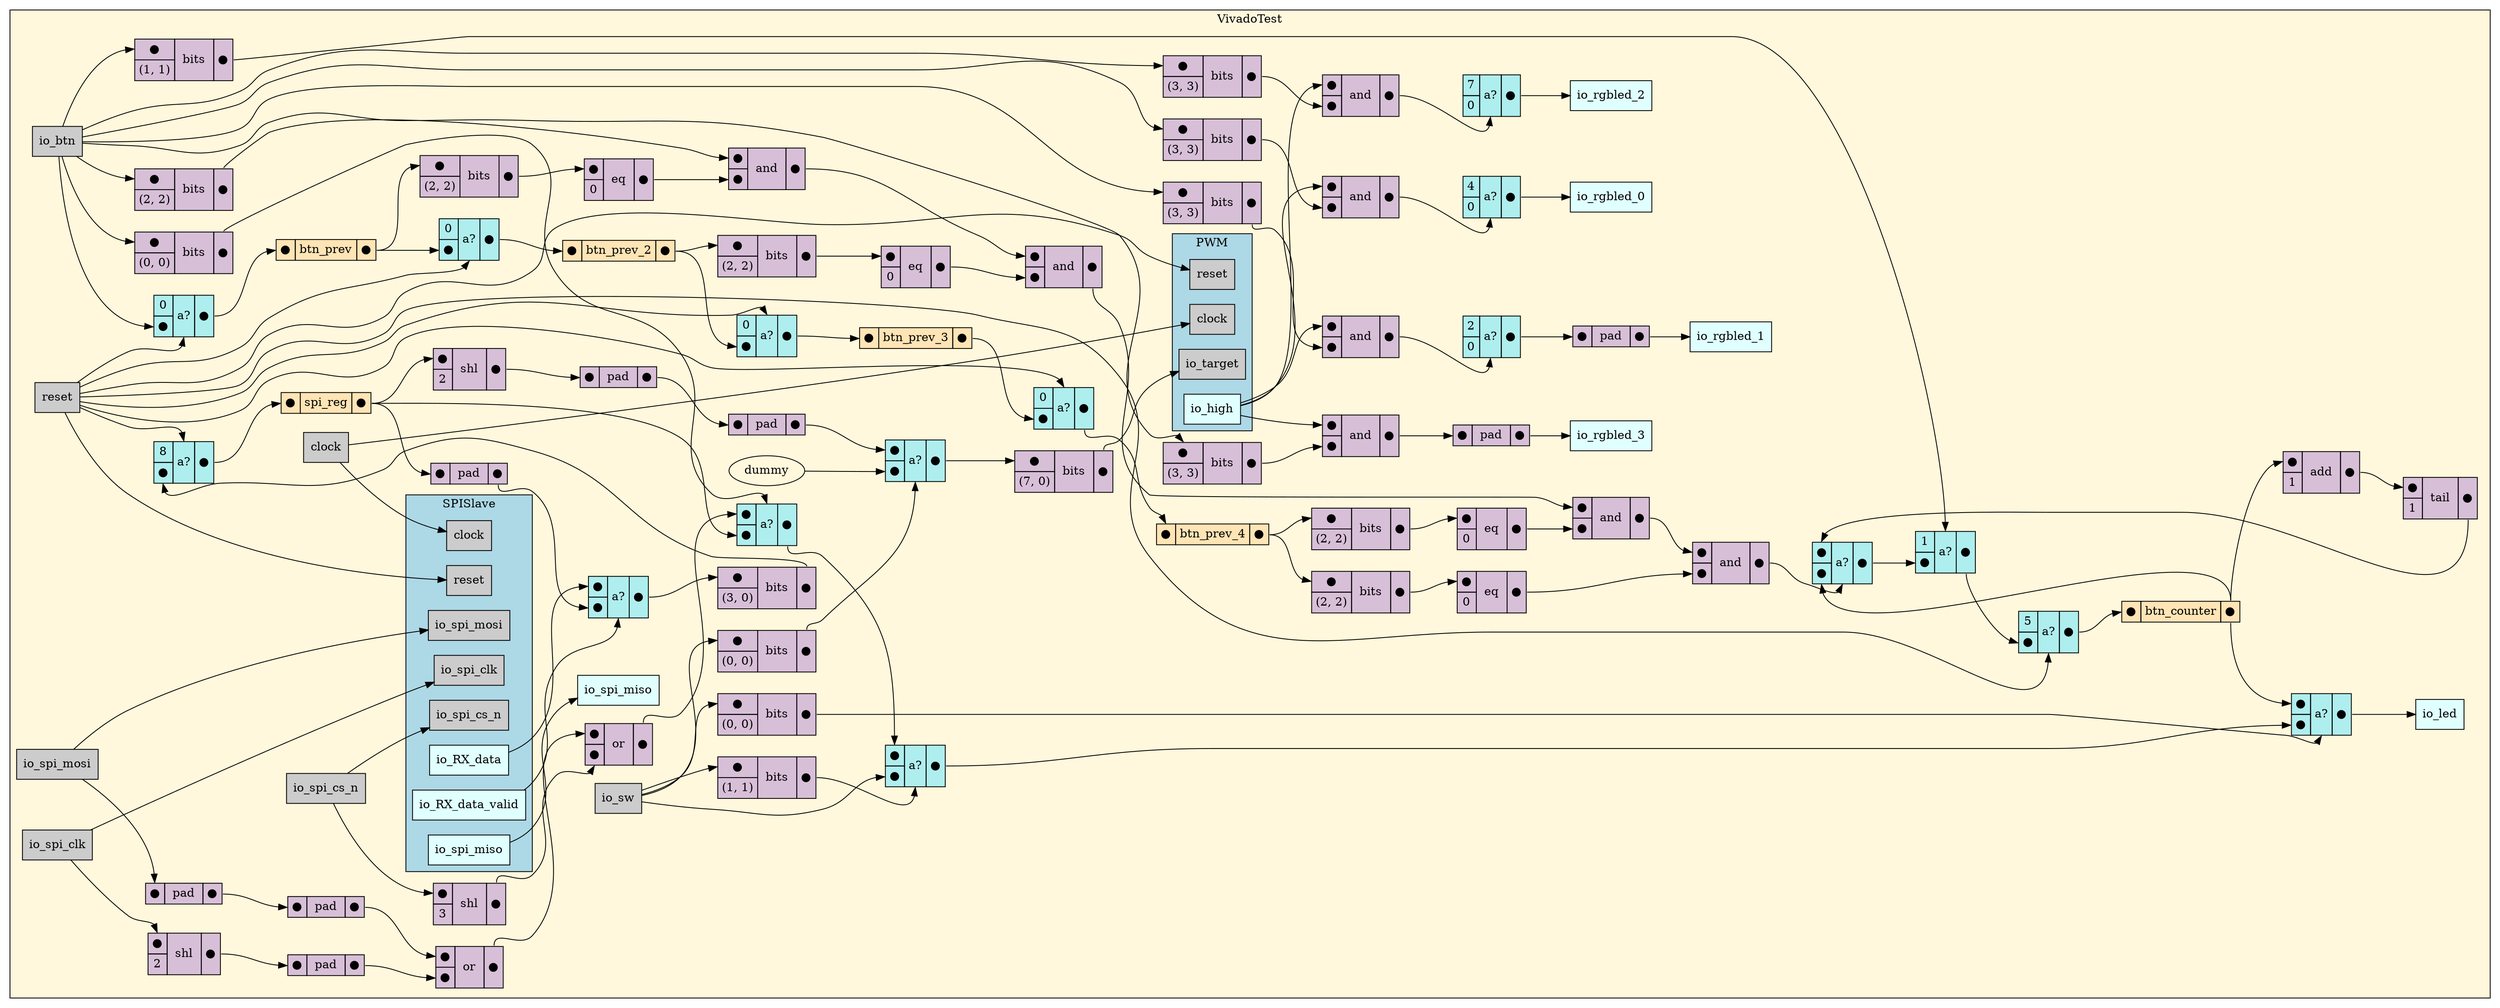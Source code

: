 digraph VivadoTest {
stylesheet = "styles.css"
rankdir="LR" 

subgraph cluster_VivadoTest {
  label="VivadoTest"
  URL=""
  bgcolor="#FFF8DC"
  cluster_VivadoTest_clock [shape = "rectangle" style="filled" fillcolor="#CCCCCC" label="clock" rank="0"]
     
cluster_VivadoTest_reset [shape = "rectangle" style="filled" fillcolor="#CCCCCC" label="reset" rank="0"]
     
cluster_VivadoTest_io_btn [shape = "rectangle" style="filled" fillcolor="#CCCCCC" label="io_btn" rank="0"]
     
cluster_VivadoTest_io_sw [shape = "rectangle" style="filled" fillcolor="#CCCCCC" label="io_sw" rank="0"]
     
cluster_VivadoTest_io_spi_mosi [shape = "rectangle" style="filled" fillcolor="#CCCCCC" label="io_spi_mosi" rank="0"]
     
cluster_VivadoTest_io_spi_clk [shape = "rectangle" style="filled" fillcolor="#CCCCCC" label="io_spi_clk" rank="0"]
     
cluster_VivadoTest_io_spi_cs_n [shape = "rectangle" style="filled" fillcolor="#CCCCCC" label="io_spi_cs_n" rank="0"]
     
cluster_VivadoTest_io_led [shape = "rectangle" style="filled" fillcolor="#E0FFFF" label="io_led" rank="1000"]
     
cluster_VivadoTest_io_rgbled_0 [shape = "rectangle" style="filled" fillcolor="#E0FFFF" label="io_rgbled_0" rank="1000"]
     
cluster_VivadoTest_io_rgbled_1 [shape = "rectangle" style="filled" fillcolor="#E0FFFF" label="io_rgbled_1" rank="1000"]
     
cluster_VivadoTest_io_rgbled_2 [shape = "rectangle" style="filled" fillcolor="#E0FFFF" label="io_rgbled_2" rank="1000"]
     
cluster_VivadoTest_io_rgbled_3 [shape = "rectangle" style="filled" fillcolor="#E0FFFF" label="io_rgbled_3" rank="1000"]
     
cluster_VivadoTest_io_spi_miso [shape = "rectangle" style="filled" fillcolor="#E0FFFF" label="io_spi_miso" rank="1000"]
     

subgraph cluster_VivadoTest_PWM {
  label="PWM"
  URL="PWM.dot.svg"
  bgcolor="#ADD8E6"
  cluster_VivadoTest_PWM_clock [shape = "rectangle" style="filled" fillcolor="#CCCCCC" label="clock" rank="0"]
     
cluster_VivadoTest_PWM_reset [shape = "rectangle" style="filled" fillcolor="#CCCCCC" label="reset" rank="0"]
     
cluster_VivadoTest_PWM_io_target [shape = "rectangle" style="filled" fillcolor="#CCCCCC" label="io_target" rank="0"]
     
cluster_VivadoTest_PWM_io_high [shape = "rectangle" style="filled" fillcolor="#E0FFFF" label="io_high" rank="1000"]
     

  
  
  
}
     

subgraph cluster_VivadoTest_SPISlave {
  label="SPISlave"
  URL="SPISlave.dot.svg"
  bgcolor="#ADD8E6"
  cluster_VivadoTest_SPISlave_clock [shape = "rectangle" style="filled" fillcolor="#CCCCCC" label="clock" rank="0"]
     
cluster_VivadoTest_SPISlave_reset [shape = "rectangle" style="filled" fillcolor="#CCCCCC" label="reset" rank="0"]
     
cluster_VivadoTest_SPISlave_io_spi_mosi [shape = "rectangle" style="filled" fillcolor="#CCCCCC" label="io_spi_mosi" rank="0"]
     
cluster_VivadoTest_SPISlave_io_spi_clk [shape = "rectangle" style="filled" fillcolor="#CCCCCC" label="io_spi_clk" rank="0"]
     
cluster_VivadoTest_SPISlave_io_spi_cs_n [shape = "rectangle" style="filled" fillcolor="#CCCCCC" label="io_spi_cs_n" rank="0"]
     
cluster_VivadoTest_SPISlave_io_RX_data_valid [shape = "rectangle" style="filled" fillcolor="#E0FFFF" label="io_RX_data_valid" rank="1000"]
     
cluster_VivadoTest_SPISlave_io_RX_data [shape = "rectangle" style="filled" fillcolor="#E0FFFF" label="io_RX_data" rank="1000"]
     
cluster_VivadoTest_SPISlave_io_spi_miso [shape = "rectangle" style="filled" fillcolor="#E0FFFF" label="io_spi_miso" rank="1000"]
     

subgraph cluster_VivadoTest_SPISlave_spi {
  label="spi"
  URL="SPI_Slave_nandland.dot.svg"
  bgcolor="#FFB6C1"
  

  
  
  
}
     

  
  
  
}
     
struct_cluster_VivadoTest_spi_reg [shape="plaintext" label=<
<TABLE BORDER="0" CELLBORDER="1" CELLSPACING="0" CELLPADDING="4" BGCOLOR="#FFE4B5">
  <TR>
    <TD PORT="in">&#x25cf;</TD>
    <TD>spi_reg</TD>
    <TD PORT="out">&#x25cf;</TD>
  </TR>
</TABLE>>];
struct_cluster_VivadoTest_btn_prev [shape="plaintext" label=<
<TABLE BORDER="0" CELLBORDER="1" CELLSPACING="0" CELLPADDING="4" BGCOLOR="#FFE4B5">
  <TR>
    <TD PORT="in">&#x25cf;</TD>
    <TD>btn_prev</TD>
    <TD PORT="out">&#x25cf;</TD>
  </TR>
</TABLE>>];
struct_cluster_VivadoTest_btn_prev_2 [shape="plaintext" label=<
<TABLE BORDER="0" CELLBORDER="1" CELLSPACING="0" CELLPADDING="4" BGCOLOR="#FFE4B5">
  <TR>
    <TD PORT="in">&#x25cf;</TD>
    <TD>btn_prev_2</TD>
    <TD PORT="out">&#x25cf;</TD>
  </TR>
</TABLE>>];
struct_cluster_VivadoTest_btn_prev_3 [shape="plaintext" label=<
<TABLE BORDER="0" CELLBORDER="1" CELLSPACING="0" CELLPADDING="4" BGCOLOR="#FFE4B5">
  <TR>
    <TD PORT="in">&#x25cf;</TD>
    <TD>btn_prev_3</TD>
    <TD PORT="out">&#x25cf;</TD>
  </TR>
</TABLE>>];
struct_cluster_VivadoTest_btn_prev_4 [shape="plaintext" label=<
<TABLE BORDER="0" CELLBORDER="1" CELLSPACING="0" CELLPADDING="4" BGCOLOR="#FFE4B5">
  <TR>
    <TD PORT="in">&#x25cf;</TD>
    <TD>btn_prev_4</TD>
    <TD PORT="out">&#x25cf;</TD>
  </TR>
</TABLE>>];
struct_cluster_VivadoTest_btn_counter [shape="plaintext" label=<
<TABLE BORDER="0" CELLBORDER="1" CELLSPACING="0" CELLPADDING="4" BGCOLOR="#FFE4B5">
  <TR>
    <TD PORT="in">&#x25cf;</TD>
    <TD>btn_counter</TD>
    <TD PORT="out">&#x25cf;</TD>
  </TR>
</TABLE>>];

mux_194545662 [shape = "plaintext" label=<
<TABLE BORDER="0" CELLBORDER="1" CELLSPACING="0" CELLPADDING="4" BGCOLOR="#AFEEEE">
  <TR>
    <TD PORT="in1">&#x25cf;</TD>
    <TD ROWSPAN="2" PORT="select">a?</TD>
    <TD ROWSPAN="2" PORT="out">&#x25cf;</TD>
  </TR>
  <TR>
    <TD PORT="in2">&#x25cf;</TD>
  </TR>
</TABLE>>];
       

op_bits_1 [shape = "plaintext" label=<
<TABLE BORDER="0" CELLBORDER="1" CELLSPACING="0" CELLPADDING="4" BGCOLOR="#D8BFD8">
  <TR>
    <TD PORT="in1">&#x25cf;</TD>
    <TD ROWSPAN="2" > bits </TD>
    <TD ROWSPAN="2" PORT="out">&#x25cf;</TD>
  </TR>
  <TR>
    <TD>(0, 0)</TD>
  </TR>
</TABLE>>];
       

mux_1896844168 [shape = "plaintext" label=<
<TABLE BORDER="0" CELLBORDER="1" CELLSPACING="0" CELLPADDING="4" BGCOLOR="#AFEEEE">
  <TR>
    <TD PORT="in1">&#x25cf;</TD>
    <TD ROWSPAN="2" PORT="select">a?</TD>
    <TD ROWSPAN="2" PORT="out">&#x25cf;</TD>
  </TR>
  <TR>
    <TD PORT="in2">&#x25cf;</TD>
  </TR>
</TABLE>>];
       

op_bits_2 [shape = "plaintext" label=<
<TABLE BORDER="0" CELLBORDER="1" CELLSPACING="0" CELLPADDING="4" BGCOLOR="#D8BFD8">
  <TR>
    <TD PORT="in1">&#x25cf;</TD>
    <TD ROWSPAN="2" > bits </TD>
    <TD ROWSPAN="2" PORT="out">&#x25cf;</TD>
  </TR>
  <TR>
    <TD>(1, 1)</TD>
  </TR>
</TABLE>>];
       

mux_2140958307 [shape = "plaintext" label=<
<TABLE BORDER="0" CELLBORDER="1" CELLSPACING="0" CELLPADDING="4" BGCOLOR="#AFEEEE">
  <TR>
    <TD PORT="in1">&#x25cf;</TD>
    <TD ROWSPAN="2" PORT="select">a?</TD>
    <TD ROWSPAN="2" PORT="out">&#x25cf;</TD>
  </TR>
  <TR>
    <TD PORT="in2">&#x25cf;</TD>
  </TR>
</TABLE>>];
       

op_bits_3 [shape = "plaintext" label=<
<TABLE BORDER="0" CELLBORDER="1" CELLSPACING="0" CELLPADDING="4" BGCOLOR="#D8BFD8">
  <TR>
    <TD PORT="in1">&#x25cf;</TD>
    <TD ROWSPAN="2" > bits </TD>
    <TD ROWSPAN="2" PORT="out">&#x25cf;</TD>
  </TR>
  <TR>
    <TD>(0, 0)</TD>
  </TR>
</TABLE>>];
       

op_or_4 [shape = "plaintext" label=<
<TABLE BORDER="0" CELLBORDER="1" CELLSPACING="0" CELLPADDING="4" BGCOLOR="#D8BFD8">
  <TR>
    <TD PORT="in1">&#x25cf;</TD>
    <TD ROWSPAN="2" > or </TD>
    <TD ROWSPAN="2" PORT="out">&#x25cf;</TD>
  </TR>
  <TR>
    <TD PORT="in2">&#x25cf;</TD>
  </TR>
</TABLE>>];
       

op_or_5 [shape = "plaintext" label=<
<TABLE BORDER="0" CELLBORDER="1" CELLSPACING="0" CELLPADDING="4" BGCOLOR="#D8BFD8">
  <TR>
    <TD PORT="in1">&#x25cf;</TD>
    <TD ROWSPAN="2" > or </TD>
    <TD ROWSPAN="2" PORT="out">&#x25cf;</TD>
  </TR>
  <TR>
    <TD PORT="in2">&#x25cf;</TD>
  </TR>
</TABLE>>];
       

op_pad_6 [shape = "plaintext" label=<
<TABLE BORDER="0" CELLBORDER="1" CELLSPACING="0" CELLPADDING="4" BGCOLOR="#D8BFD8">
  <TR>
    <TD PORT="in1">&#x25cf;</TD>
    <TD > pad </TD>
    <TD PORT="out">&#x25cf;</TD>
  </TR>
</TABLE>>];
       

op_pad_7 [shape = "plaintext" label=<
<TABLE BORDER="0" CELLBORDER="1" CELLSPACING="0" CELLPADDING="4" BGCOLOR="#D8BFD8">
  <TR>
    <TD PORT="in1">&#x25cf;</TD>
    <TD > pad </TD>
    <TD PORT="out">&#x25cf;</TD>
  </TR>
</TABLE>>];
       

op_pad_8 [shape = "plaintext" label=<
<TABLE BORDER="0" CELLBORDER="1" CELLSPACING="0" CELLPADDING="4" BGCOLOR="#D8BFD8">
  <TR>
    <TD PORT="in1">&#x25cf;</TD>
    <TD > pad </TD>
    <TD PORT="out">&#x25cf;</TD>
  </TR>
</TABLE>>];
       

op_shl_9 [shape = "plaintext" label=<
<TABLE BORDER="0" CELLBORDER="1" CELLSPACING="0" CELLPADDING="4" BGCOLOR="#D8BFD8">
  <TR>
    <TD PORT="in1">&#x25cf;</TD>
    <TD ROWSPAN="2" > shl </TD>
    <TD ROWSPAN="2" PORT="out">&#x25cf;</TD>
  </TR>
  <TR>
    <TD>2</TD>
  </TR>
</TABLE>>];
       

op_shl_10 [shape = "plaintext" label=<
<TABLE BORDER="0" CELLBORDER="1" CELLSPACING="0" CELLPADDING="4" BGCOLOR="#D8BFD8">
  <TR>
    <TD PORT="in1">&#x25cf;</TD>
    <TD ROWSPAN="2" > shl </TD>
    <TD ROWSPAN="2" PORT="out">&#x25cf;</TD>
  </TR>
  <TR>
    <TD>3</TD>
  </TR>
</TABLE>>];
       

mux_1681293841 [shape = "plaintext" label=<
<TABLE BORDER="0" CELLBORDER="1" CELLSPACING="0" CELLPADDING="4" BGCOLOR="#AFEEEE">
  <TR>
    <TD PORT="in1">4</TD>
    <TD ROWSPAN="2" PORT="select">a?</TD>
    <TD ROWSPAN="2" PORT="out">&#x25cf;</TD>
  </TR>
  <TR>
    <TD PORT="in2">0</TD>
  </TR>
</TABLE>>];
       

op_and_11 [shape = "plaintext" label=<
<TABLE BORDER="0" CELLBORDER="1" CELLSPACING="0" CELLPADDING="4" BGCOLOR="#D8BFD8">
  <TR>
    <TD PORT="in1">&#x25cf;</TD>
    <TD ROWSPAN="2" > and </TD>
    <TD ROWSPAN="2" PORT="out">&#x25cf;</TD>
  </TR>
  <TR>
    <TD PORT="in2">&#x25cf;</TD>
  </TR>
</TABLE>>];
       

op_bits_12 [shape = "plaintext" label=<
<TABLE BORDER="0" CELLBORDER="1" CELLSPACING="0" CELLPADDING="4" BGCOLOR="#D8BFD8">
  <TR>
    <TD PORT="in1">&#x25cf;</TD>
    <TD ROWSPAN="2" > bits </TD>
    <TD ROWSPAN="2" PORT="out">&#x25cf;</TD>
  </TR>
  <TR>
    <TD>(3, 3)</TD>
  </TR>
</TABLE>>];
       

op_pad_13 [shape = "plaintext" label=<
<TABLE BORDER="0" CELLBORDER="1" CELLSPACING="0" CELLPADDING="4" BGCOLOR="#D8BFD8">
  <TR>
    <TD PORT="in1">&#x25cf;</TD>
    <TD > pad </TD>
    <TD PORT="out">&#x25cf;</TD>
  </TR>
</TABLE>>];
       

mux_1261884093 [shape = "plaintext" label=<
<TABLE BORDER="0" CELLBORDER="1" CELLSPACING="0" CELLPADDING="4" BGCOLOR="#AFEEEE">
  <TR>
    <TD PORT="in1">2</TD>
    <TD ROWSPAN="2" PORT="select">a?</TD>
    <TD ROWSPAN="2" PORT="out">&#x25cf;</TD>
  </TR>
  <TR>
    <TD PORT="in2">0</TD>
  </TR>
</TABLE>>];
       

op_and_14 [shape = "plaintext" label=<
<TABLE BORDER="0" CELLBORDER="1" CELLSPACING="0" CELLPADDING="4" BGCOLOR="#D8BFD8">
  <TR>
    <TD PORT="in1">&#x25cf;</TD>
    <TD ROWSPAN="2" > and </TD>
    <TD ROWSPAN="2" PORT="out">&#x25cf;</TD>
  </TR>
  <TR>
    <TD PORT="in2">&#x25cf;</TD>
  </TR>
</TABLE>>];
       

op_bits_15 [shape = "plaintext" label=<
<TABLE BORDER="0" CELLBORDER="1" CELLSPACING="0" CELLPADDING="4" BGCOLOR="#D8BFD8">
  <TR>
    <TD PORT="in1">&#x25cf;</TD>
    <TD ROWSPAN="2" > bits </TD>
    <TD ROWSPAN="2" PORT="out">&#x25cf;</TD>
  </TR>
  <TR>
    <TD>(3, 3)</TD>
  </TR>
</TABLE>>];
       

mux_1164610145 [shape = "plaintext" label=<
<TABLE BORDER="0" CELLBORDER="1" CELLSPACING="0" CELLPADDING="4" BGCOLOR="#AFEEEE">
  <TR>
    <TD PORT="in1">7</TD>
    <TD ROWSPAN="2" PORT="select">a?</TD>
    <TD ROWSPAN="2" PORT="out">&#x25cf;</TD>
  </TR>
  <TR>
    <TD PORT="in2">0</TD>
  </TR>
</TABLE>>];
       

op_and_16 [shape = "plaintext" label=<
<TABLE BORDER="0" CELLBORDER="1" CELLSPACING="0" CELLPADDING="4" BGCOLOR="#D8BFD8">
  <TR>
    <TD PORT="in1">&#x25cf;</TD>
    <TD ROWSPAN="2" > and </TD>
    <TD ROWSPAN="2" PORT="out">&#x25cf;</TD>
  </TR>
  <TR>
    <TD PORT="in2">&#x25cf;</TD>
  </TR>
</TABLE>>];
       

op_bits_17 [shape = "plaintext" label=<
<TABLE BORDER="0" CELLBORDER="1" CELLSPACING="0" CELLPADDING="4" BGCOLOR="#D8BFD8">
  <TR>
    <TD PORT="in1">&#x25cf;</TD>
    <TD ROWSPAN="2" > bits </TD>
    <TD ROWSPAN="2" PORT="out">&#x25cf;</TD>
  </TR>
  <TR>
    <TD>(3, 3)</TD>
  </TR>
</TABLE>>];
       

op_pad_18 [shape = "plaintext" label=<
<TABLE BORDER="0" CELLBORDER="1" CELLSPACING="0" CELLPADDING="4" BGCOLOR="#D8BFD8">
  <TR>
    <TD PORT="in1">&#x25cf;</TD>
    <TD > pad </TD>
    <TD PORT="out">&#x25cf;</TD>
  </TR>
</TABLE>>];
       

op_and_19 [shape = "plaintext" label=<
<TABLE BORDER="0" CELLBORDER="1" CELLSPACING="0" CELLPADDING="4" BGCOLOR="#D8BFD8">
  <TR>
    <TD PORT="in1">&#x25cf;</TD>
    <TD ROWSPAN="2" > and </TD>
    <TD ROWSPAN="2" PORT="out">&#x25cf;</TD>
  </TR>
  <TR>
    <TD PORT="in2">&#x25cf;</TD>
  </TR>
</TABLE>>];
       

op_bits_20 [shape = "plaintext" label=<
<TABLE BORDER="0" CELLBORDER="1" CELLSPACING="0" CELLPADDING="4" BGCOLOR="#D8BFD8">
  <TR>
    <TD PORT="in1">&#x25cf;</TD>
    <TD ROWSPAN="2" > bits </TD>
    <TD ROWSPAN="2" PORT="out">&#x25cf;</TD>
  </TR>
  <TR>
    <TD>(3, 3)</TD>
  </TR>
</TABLE>>];
       

mux_1472839260 [shape = "plaintext" label=<
<TABLE BORDER="0" CELLBORDER="1" CELLSPACING="0" CELLPADDING="4" BGCOLOR="#AFEEEE">
  <TR>
    <TD PORT="in1">8</TD>
    <TD ROWSPAN="2" PORT="select">a?</TD>
    <TD ROWSPAN="2" PORT="out">&#x25cf;</TD>
  </TR>
  <TR>
    <TD PORT="in2">&#x25cf;</TD>
  </TR>
</TABLE>>];
       

op_bits_21 [shape = "plaintext" label=<
<TABLE BORDER="0" CELLBORDER="1" CELLSPACING="0" CELLPADDING="4" BGCOLOR="#D8BFD8">
  <TR>
    <TD PORT="in1">&#x25cf;</TD>
    <TD ROWSPAN="2" > bits </TD>
    <TD ROWSPAN="2" PORT="out">&#x25cf;</TD>
  </TR>
  <TR>
    <TD>(3, 0)</TD>
  </TR>
</TABLE>>];
       

mux_1131243327 [shape = "plaintext" label=<
<TABLE BORDER="0" CELLBORDER="1" CELLSPACING="0" CELLPADDING="4" BGCOLOR="#AFEEEE">
  <TR>
    <TD PORT="in1">&#x25cf;</TD>
    <TD ROWSPAN="2" PORT="select">a?</TD>
    <TD ROWSPAN="2" PORT="out">&#x25cf;</TD>
  </TR>
  <TR>
    <TD PORT="in2">&#x25cf;</TD>
  </TR>
</TABLE>>];
       

op_pad_22 [shape = "plaintext" label=<
<TABLE BORDER="0" CELLBORDER="1" CELLSPACING="0" CELLPADDING="4" BGCOLOR="#D8BFD8">
  <TR>
    <TD PORT="in1">&#x25cf;</TD>
    <TD > pad </TD>
    <TD PORT="out">&#x25cf;</TD>
  </TR>
</TABLE>>];
       

mux_1574776256 [shape = "plaintext" label=<
<TABLE BORDER="0" CELLBORDER="1" CELLSPACING="0" CELLPADDING="4" BGCOLOR="#AFEEEE">
  <TR>
    <TD PORT="in1">0</TD>
    <TD ROWSPAN="2" PORT="select">a?</TD>
    <TD ROWSPAN="2" PORT="out">&#x25cf;</TD>
  </TR>
  <TR>
    <TD PORT="in2">&#x25cf;</TD>
  </TR>
</TABLE>>];
       

mux_948248131 [shape = "plaintext" label=<
<TABLE BORDER="0" CELLBORDER="1" CELLSPACING="0" CELLPADDING="4" BGCOLOR="#AFEEEE">
  <TR>
    <TD PORT="in1">0</TD>
    <TD ROWSPAN="2" PORT="select">a?</TD>
    <TD ROWSPAN="2" PORT="out">&#x25cf;</TD>
  </TR>
  <TR>
    <TD PORT="in2">&#x25cf;</TD>
  </TR>
</TABLE>>];
       

mux_1280902079 [shape = "plaintext" label=<
<TABLE BORDER="0" CELLBORDER="1" CELLSPACING="0" CELLPADDING="4" BGCOLOR="#AFEEEE">
  <TR>
    <TD PORT="in1">0</TD>
    <TD ROWSPAN="2" PORT="select">a?</TD>
    <TD ROWSPAN="2" PORT="out">&#x25cf;</TD>
  </TR>
  <TR>
    <TD PORT="in2">&#x25cf;</TD>
  </TR>
</TABLE>>];
       

mux_478551359 [shape = "plaintext" label=<
<TABLE BORDER="0" CELLBORDER="1" CELLSPACING="0" CELLPADDING="4" BGCOLOR="#AFEEEE">
  <TR>
    <TD PORT="in1">0</TD>
    <TD ROWSPAN="2" PORT="select">a?</TD>
    <TD ROWSPAN="2" PORT="out">&#x25cf;</TD>
  </TR>
  <TR>
    <TD PORT="in2">&#x25cf;</TD>
  </TR>
</TABLE>>];
       

mux_206413326 [shape = "plaintext" label=<
<TABLE BORDER="0" CELLBORDER="1" CELLSPACING="0" CELLPADDING="4" BGCOLOR="#AFEEEE">
  <TR>
    <TD PORT="in1">5</TD>
    <TD ROWSPAN="2" PORT="select">a?</TD>
    <TD ROWSPAN="2" PORT="out">&#x25cf;</TD>
  </TR>
  <TR>
    <TD PORT="in2">&#x25cf;</TD>
  </TR>
</TABLE>>];
       

mux_945249963 [shape = "plaintext" label=<
<TABLE BORDER="0" CELLBORDER="1" CELLSPACING="0" CELLPADDING="4" BGCOLOR="#AFEEEE">
  <TR>
    <TD PORT="in1">1</TD>
    <TD ROWSPAN="2" PORT="select">a?</TD>
    <TD ROWSPAN="2" PORT="out">&#x25cf;</TD>
  </TR>
  <TR>
    <TD PORT="in2">&#x25cf;</TD>
  </TR>
</TABLE>>];
       

op_bits_23 [shape = "plaintext" label=<
<TABLE BORDER="0" CELLBORDER="1" CELLSPACING="0" CELLPADDING="4" BGCOLOR="#D8BFD8">
  <TR>
    <TD PORT="in1">&#x25cf;</TD>
    <TD ROWSPAN="2" > bits </TD>
    <TD ROWSPAN="2" PORT="out">&#x25cf;</TD>
  </TR>
  <TR>
    <TD>(1, 1)</TD>
  </TR>
</TABLE>>];
       

mux_1237270781 [shape = "plaintext" label=<
<TABLE BORDER="0" CELLBORDER="1" CELLSPACING="0" CELLPADDING="4" BGCOLOR="#AFEEEE">
  <TR>
    <TD PORT="in1">&#x25cf;</TD>
    <TD ROWSPAN="2" PORT="select">a?</TD>
    <TD ROWSPAN="2" PORT="out">&#x25cf;</TD>
  </TR>
  <TR>
    <TD PORT="in2">&#x25cf;</TD>
  </TR>
</TABLE>>];
       

op_and_24 [shape = "plaintext" label=<
<TABLE BORDER="0" CELLBORDER="1" CELLSPACING="0" CELLPADDING="4" BGCOLOR="#D8BFD8">
  <TR>
    <TD PORT="in1">&#x25cf;</TD>
    <TD ROWSPAN="2" > and </TD>
    <TD ROWSPAN="2" PORT="out">&#x25cf;</TD>
  </TR>
  <TR>
    <TD PORT="in2">&#x25cf;</TD>
  </TR>
</TABLE>>];
       

op_and_25 [shape = "plaintext" label=<
<TABLE BORDER="0" CELLBORDER="1" CELLSPACING="0" CELLPADDING="4" BGCOLOR="#D8BFD8">
  <TR>
    <TD PORT="in1">&#x25cf;</TD>
    <TD ROWSPAN="2" > and </TD>
    <TD ROWSPAN="2" PORT="out">&#x25cf;</TD>
  </TR>
  <TR>
    <TD PORT="in2">&#x25cf;</TD>
  </TR>
</TABLE>>];
       

op_and_26 [shape = "plaintext" label=<
<TABLE BORDER="0" CELLBORDER="1" CELLSPACING="0" CELLPADDING="4" BGCOLOR="#D8BFD8">
  <TR>
    <TD PORT="in1">&#x25cf;</TD>
    <TD ROWSPAN="2" > and </TD>
    <TD ROWSPAN="2" PORT="out">&#x25cf;</TD>
  </TR>
  <TR>
    <TD PORT="in2">&#x25cf;</TD>
  </TR>
</TABLE>>];
       

op_and_27 [shape = "plaintext" label=<
<TABLE BORDER="0" CELLBORDER="1" CELLSPACING="0" CELLPADDING="4" BGCOLOR="#D8BFD8">
  <TR>
    <TD PORT="in1">&#x25cf;</TD>
    <TD ROWSPAN="2" > and </TD>
    <TD ROWSPAN="2" PORT="out">&#x25cf;</TD>
  </TR>
  <TR>
    <TD PORT="in2">&#x25cf;</TD>
  </TR>
</TABLE>>];
       

op_bits_28 [shape = "plaintext" label=<
<TABLE BORDER="0" CELLBORDER="1" CELLSPACING="0" CELLPADDING="4" BGCOLOR="#D8BFD8">
  <TR>
    <TD PORT="in1">&#x25cf;</TD>
    <TD ROWSPAN="2" > bits </TD>
    <TD ROWSPAN="2" PORT="out">&#x25cf;</TD>
  </TR>
  <TR>
    <TD>(2, 2)</TD>
  </TR>
</TABLE>>];
       

op_eq_29 [shape = "plaintext" label=<
<TABLE BORDER="0" CELLBORDER="1" CELLSPACING="0" CELLPADDING="4" BGCOLOR="#D8BFD8">
  <TR>
    <TD PORT="in1">&#x25cf;</TD>
    <TD ROWSPAN="2" > eq </TD>
    <TD ROWSPAN="2" PORT="out">&#x25cf;</TD>
  </TR>
  <TR>
    <TD PORT="in2">0</TD>
  </TR>
</TABLE>>];
       

op_bits_30 [shape = "plaintext" label=<
<TABLE BORDER="0" CELLBORDER="1" CELLSPACING="0" CELLPADDING="4" BGCOLOR="#D8BFD8">
  <TR>
    <TD PORT="in1">&#x25cf;</TD>
    <TD ROWSPAN="2" > bits </TD>
    <TD ROWSPAN="2" PORT="out">&#x25cf;</TD>
  </TR>
  <TR>
    <TD>(2, 2)</TD>
  </TR>
</TABLE>>];
       

op_eq_31 [shape = "plaintext" label=<
<TABLE BORDER="0" CELLBORDER="1" CELLSPACING="0" CELLPADDING="4" BGCOLOR="#D8BFD8">
  <TR>
    <TD PORT="in1">&#x25cf;</TD>
    <TD ROWSPAN="2" > eq </TD>
    <TD ROWSPAN="2" PORT="out">&#x25cf;</TD>
  </TR>
  <TR>
    <TD PORT="in2">0</TD>
  </TR>
</TABLE>>];
       

op_bits_32 [shape = "plaintext" label=<
<TABLE BORDER="0" CELLBORDER="1" CELLSPACING="0" CELLPADDING="4" BGCOLOR="#D8BFD8">
  <TR>
    <TD PORT="in1">&#x25cf;</TD>
    <TD ROWSPAN="2" > bits </TD>
    <TD ROWSPAN="2" PORT="out">&#x25cf;</TD>
  </TR>
  <TR>
    <TD>(2, 2)</TD>
  </TR>
</TABLE>>];
       

op_eq_33 [shape = "plaintext" label=<
<TABLE BORDER="0" CELLBORDER="1" CELLSPACING="0" CELLPADDING="4" BGCOLOR="#D8BFD8">
  <TR>
    <TD PORT="in1">&#x25cf;</TD>
    <TD ROWSPAN="2" > eq </TD>
    <TD ROWSPAN="2" PORT="out">&#x25cf;</TD>
  </TR>
  <TR>
    <TD PORT="in2">0</TD>
  </TR>
</TABLE>>];
       

op_bits_34 [shape = "plaintext" label=<
<TABLE BORDER="0" CELLBORDER="1" CELLSPACING="0" CELLPADDING="4" BGCOLOR="#D8BFD8">
  <TR>
    <TD PORT="in1">&#x25cf;</TD>
    <TD ROWSPAN="2" > bits </TD>
    <TD ROWSPAN="2" PORT="out">&#x25cf;</TD>
  </TR>
  <TR>
    <TD>(2, 2)</TD>
  </TR>
</TABLE>>];
       

op_eq_35 [shape = "plaintext" label=<
<TABLE BORDER="0" CELLBORDER="1" CELLSPACING="0" CELLPADDING="4" BGCOLOR="#D8BFD8">
  <TR>
    <TD PORT="in1">&#x25cf;</TD>
    <TD ROWSPAN="2" > eq </TD>
    <TD ROWSPAN="2" PORT="out">&#x25cf;</TD>
  </TR>
  <TR>
    <TD PORT="in2">0</TD>
  </TR>
</TABLE>>];
       

op_bits_36 [shape = "plaintext" label=<
<TABLE BORDER="0" CELLBORDER="1" CELLSPACING="0" CELLPADDING="4" BGCOLOR="#D8BFD8">
  <TR>
    <TD PORT="in1">&#x25cf;</TD>
    <TD ROWSPAN="2" > bits </TD>
    <TD ROWSPAN="2" PORT="out">&#x25cf;</TD>
  </TR>
  <TR>
    <TD>(2, 2)</TD>
  </TR>
</TABLE>>];
       

op_tail_37 [shape = "plaintext" label=<
<TABLE BORDER="0" CELLBORDER="1" CELLSPACING="0" CELLPADDING="4" BGCOLOR="#D8BFD8">
  <TR>
    <TD PORT="in1">&#x25cf;</TD>
    <TD ROWSPAN="2" > tail </TD>
    <TD ROWSPAN="2" PORT="out">&#x25cf;</TD>
  </TR>
  <TR>
    <TD>1</TD>
  </TR>
</TABLE>>];
       

op_add_38 [shape = "plaintext" label=<
<TABLE BORDER="0" CELLBORDER="1" CELLSPACING="0" CELLPADDING="4" BGCOLOR="#D8BFD8">
  <TR>
    <TD PORT="in1">&#x25cf;</TD>
    <TD ROWSPAN="2" > add </TD>
    <TD ROWSPAN="2" PORT="out">&#x25cf;</TD>
  </TR>
  <TR>
    <TD PORT="in2">1</TD>
  </TR>
</TABLE>>];
       

op_bits_39 [shape = "plaintext" label=<
<TABLE BORDER="0" CELLBORDER="1" CELLSPACING="0" CELLPADDING="4" BGCOLOR="#D8BFD8">
  <TR>
    <TD PORT="in1">&#x25cf;</TD>
    <TD ROWSPAN="2" > bits </TD>
    <TD ROWSPAN="2" PORT="out">&#x25cf;</TD>
  </TR>
  <TR>
    <TD>(7, 0)</TD>
  </TR>
</TABLE>>];
       

mux_149664104 [shape = "plaintext" label=<
<TABLE BORDER="0" CELLBORDER="1" CELLSPACING="0" CELLPADDING="4" BGCOLOR="#AFEEEE">
  <TR>
    <TD PORT="in1">&#x25cf;</TD>
    <TD ROWSPAN="2" PORT="select">a?</TD>
    <TD ROWSPAN="2" PORT="out">&#x25cf;</TD>
  </TR>
  <TR>
    <TD PORT="in2">&#x25cf;</TD>
  </TR>
</TABLE>>];
       

op_bits_40 [shape = "plaintext" label=<
<TABLE BORDER="0" CELLBORDER="1" CELLSPACING="0" CELLPADDING="4" BGCOLOR="#D8BFD8">
  <TR>
    <TD PORT="in1">&#x25cf;</TD>
    <TD ROWSPAN="2" > bits </TD>
    <TD ROWSPAN="2" PORT="out">&#x25cf;</TD>
  </TR>
  <TR>
    <TD>(0, 0)</TD>
  </TR>
</TABLE>>];
       

op_pad_41 [shape = "plaintext" label=<
<TABLE BORDER="0" CELLBORDER="1" CELLSPACING="0" CELLPADDING="4" BGCOLOR="#D8BFD8">
  <TR>
    <TD PORT="in1">&#x25cf;</TD>
    <TD > pad </TD>
    <TD PORT="out">&#x25cf;</TD>
  </TR>
</TABLE>>];
       

op_pad_42 [shape = "plaintext" label=<
<TABLE BORDER="0" CELLBORDER="1" CELLSPACING="0" CELLPADDING="4" BGCOLOR="#D8BFD8">
  <TR>
    <TD PORT="in1">&#x25cf;</TD>
    <TD > pad </TD>
    <TD PORT="out">&#x25cf;</TD>
  </TR>
</TABLE>>];
       

op_shl_43 [shape = "plaintext" label=<
<TABLE BORDER="0" CELLBORDER="1" CELLSPACING="0" CELLPADDING="4" BGCOLOR="#D8BFD8">
  <TR>
    <TD PORT="in1">&#x25cf;</TD>
    <TD ROWSPAN="2" > shl </TD>
    <TD ROWSPAN="2" PORT="out">&#x25cf;</TD>
  </TR>
  <TR>
    <TD>2</TD>
  </TR>
</TABLE>>];
       

  op_bits_32:out -> op_eq_31:in1
  cluster_VivadoTest_io_spi_cs_n -> op_shl_10:in1
  cluster_VivadoTest_io_sw -> op_bits_1:in1
  op_and_26:out -> op_and_25:in1
  cluster_VivadoTest_io_btn -> op_bits_20:in1
  cluster_VivadoTest_io_spi_cs_n -> cluster_VivadoTest_SPISlave_io_spi_cs_n
  cluster_VivadoTest_clock -> cluster_VivadoTest_SPISlave_clock
  op_bits_36:out -> op_eq_35:in1
  mux_194545662:out -> cluster_VivadoTest_io_led
  mux_945249963:out -> mux_206413326:in2
  op_eq_29:out -> op_and_27:in2
  struct_cluster_VivadoTest_btn_counter:out -> mux_1237270781:in2
  cluster_VivadoTest_io_sw -> mux_1896844168:in2
  cluster_VivadoTest_reset -> mux_206413326:select
  op_and_14:out -> mux_1261884093:select
  cluster_VivadoTest_PWM_io_high -> op_and_16:in1
  mux_1574776256:out -> struct_cluster_VivadoTest_btn_prev:in
  op_bits_15:out -> op_and_14:in2
  cluster_VivadoTest_io_btn -> op_bits_28:in1
  op_and_16:out -> mux_1164610145:select
  struct_cluster_VivadoTest_btn_prev:out -> op_bits_30:in1
  op_add_38:out -> op_tail_37:in1
  cluster_VivadoTest_io_btn -> op_bits_15:in1
  mux_1681293841:out -> cluster_VivadoTest_io_rgbled_0
  op_and_24:out -> mux_1237270781:select
  cluster_VivadoTest_io_spi_mosi -> op_pad_7:in1
  op_shl_10:out -> op_or_4:in2
  op_pad_22:out -> mux_1131243327:in2
  op_pad_18:out -> cluster_VivadoTest_io_rgbled_3
  mux_1280902079:out -> struct_cluster_VivadoTest_btn_prev_3:in
  mux_1237270781:out -> mux_945249963:in2
  struct_cluster_VivadoTest_btn_prev_4:out -> op_bits_34:in1
  cluster_VivadoTest_io_sw -> op_bits_2:in1
  op_eq_35:out -> op_and_24:in2
  struct_cluster_VivadoTest_spi_reg:out -> op_shl_43:in1
  op_shl_9:out -> op_pad_8:in1
  op_and_27:out -> op_and_26:in1
  mux_1131243327:out -> op_bits_21:in1
  cluster_VivadoTest_reset -> cluster_VivadoTest_PWM_reset
  cluster_VivadoTest_reset -> cluster_VivadoTest_SPISlave_reset
  struct_cluster_VivadoTest_spi_reg:out -> mux_2140958307:in2
  cluster_VivadoTest_io_sw -> op_bits_40:in1
  mux_1896844168:out -> mux_194545662:in2
  op_bits_12:out -> op_and_11:in2
  struct_cluster_VivadoTest_spi_reg:out -> op_pad_22:in1
  struct_cluster_VivadoTest_btn_prev:out -> mux_948248131:in2
  cluster_VivadoTest_io_btn -> op_bits_12:in1
  op_tail_37:out -> mux_1237270781:in1
  mux_1472839260:out -> struct_cluster_VivadoTest_spi_reg:in
  op_bits_28:out -> op_and_27:in1
  cluster_VivadoTest_reset -> mux_1472839260:select
  cluster_VivadoTest_SPISlave_io_RX_data -> mux_1131243327:in1
  cluster_VivadoTest_reset -> mux_948248131:select
  op_pad_8:out -> op_or_5:in2
  cluster_VivadoTest_io_spi_clk -> cluster_VivadoTest_SPISlave_io_spi_clk
  mux_2140958307:out -> mux_1896844168:in1
  op_and_11:out -> mux_1681293841:select
  op_bits_20:out -> op_and_19:in2
  cluster_VivadoTest_PWM_io_high -> op_and_14:in1
  op_bits_23:out -> mux_945249963:select
  cluster_VivadoTest_io_spi_clk -> op_shl_9:in1
  struct_cluster_VivadoTest_btn_prev_3:out -> mux_478551359:in2
  op_or_5:out -> op_or_4:in1
  dummy -> mux_149664104:in2
  mux_1261884093:out -> op_pad_13:in1
  op_eq_33:out -> op_and_25:in2
  cluster_VivadoTest_SPISlave_io_RX_data_valid -> mux_1131243327:select
  struct_cluster_VivadoTest_btn_counter:out -> op_add_38:in1
  op_bits_21:out -> mux_1472839260:in2
  op_bits_39:out -> cluster_VivadoTest_PWM_io_target
  mux_149664104:out -> op_bits_39:in1
  mux_206413326:out -> struct_cluster_VivadoTest_btn_counter:in
  op_bits_34:out -> op_eq_33:in1
  cluster_VivadoTest_io_btn -> mux_1574776256:in2
  mux_1164610145:out -> cluster_VivadoTest_io_rgbled_2
  cluster_VivadoTest_io_btn -> op_bits_3:in1
  op_pad_42:out -> op_pad_41:in1
  op_and_25:out -> op_and_24:in1
  cluster_VivadoTest_io_spi_mosi -> cluster_VivadoTest_SPISlave_io_spi_mosi
  cluster_VivadoTest_reset -> mux_1574776256:select
  cluster_VivadoTest_reset -> mux_1280902079:select
  op_bits_17:out -> op_and_16:in2
  cluster_VivadoTest_PWM_io_high -> op_and_11:in1
  op_or_4:out -> mux_2140958307:in1
  mux_478551359:out -> struct_cluster_VivadoTest_btn_prev_4:in
  op_bits_2:out -> mux_1896844168:select
  struct_cluster_VivadoTest_btn_counter:out -> mux_194545662:in1
  op_pad_13:out -> cluster_VivadoTest_io_rgbled_1
  cluster_VivadoTest_io_btn -> op_bits_17:in1
  op_bits_1:out -> mux_194545662:select
  op_shl_43:out -> op_pad_42:in1
  struct_cluster_VivadoTest_btn_prev_2:out -> op_bits_32:in1
  cluster_VivadoTest_clock -> cluster_VivadoTest_PWM_clock
  op_pad_6:out -> op_or_5:in1
  struct_cluster_VivadoTest_btn_prev_2:out -> mux_1280902079:in2
  op_bits_3:out -> mux_2140958307:select
  cluster_VivadoTest_PWM_io_high -> op_and_19:in1
  op_pad_7:out -> op_pad_6:in1
  struct_cluster_VivadoTest_btn_prev_4:out -> op_bits_36:in1
  op_pad_41:out -> mux_149664104:in1
  cluster_VivadoTest_reset -> mux_478551359:select
  op_and_19:out -> op_pad_18:in1
  cluster_VivadoTest_io_btn -> op_bits_23:in1
  op_bits_30:out -> op_eq_29:in1
  cluster_VivadoTest_SPISlave_io_spi_miso -> cluster_VivadoTest_io_spi_miso
  mux_948248131:out -> struct_cluster_VivadoTest_btn_prev_2:in
  op_eq_31:out -> op_and_26:in2
  op_bits_40:out -> mux_149664104:select
  
  
}
     
}
